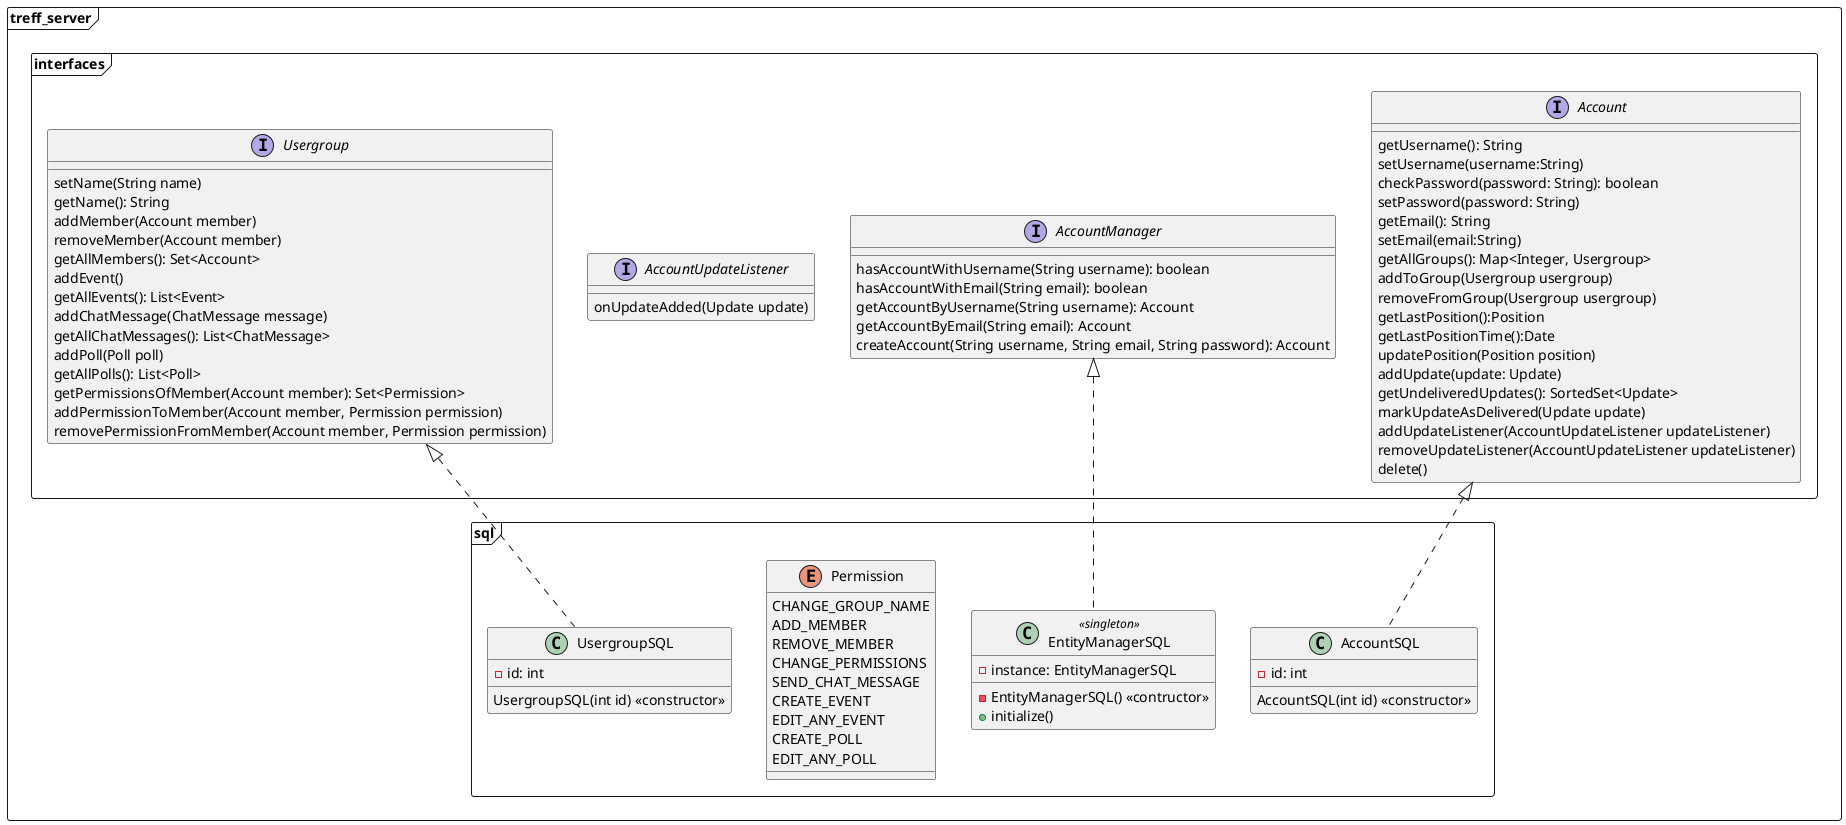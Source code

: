 @startuml
package treff_server <<Frame>> {
    package interfaces <<Frame>> {
        interface Account {
            getUsername(): String
            setUsername(username:String)
            checkPassword(password: String): boolean
            setPassword(password: String)
            getEmail(): String
            setEmail(email:String)
            getAllGroups(): Map<Integer, Usergroup>
            addToGroup(Usergroup usergroup)
            removeFromGroup(Usergroup usergroup)
            getLastPosition():Position
            getLastPositionTime():Date
            updatePosition(Position position)
            addUpdate(update: Update)
            getUndeliveredUpdates(): SortedSet<Update>
            markUpdateAsDelivered(Update update)
            addUpdateListener(AccountUpdateListener updateListener)
            removeUpdateListener(AccountUpdateListener updateListener)
            delete()
        }

        interface AccountManager {
            hasAccountWithUsername(String username): boolean
            hasAccountWithEmail(String email): boolean
            getAccountByUsername(String username): Account
            getAccountByEmail(String email): Account
            createAccount(String username, String email, String password): Account
        }

        interface AccountUpdateListener {
            onUpdateAdded(Update update)
        }

        interface Usergroup {
            setName(String name)
            getName(): String
            addMember(Account member)
            removeMember(Account member)
            getAllMembers(): Set<Account>
            addEvent()
            getAllEvents(): List<Event>
            addChatMessage(ChatMessage message)
            getAllChatMessages(): List<ChatMessage>
            addPoll(Poll poll)
            getAllPolls(): List<Poll>
            getPermissionsOfMember(Account member): Set<Permission>
            addPermissionToMember(Account member, Permission permission)
            removePermissionFromMember(Account member, Permission permission)
        }
    }

    package sql <<Frame>> {
        class AccountSQL {
            -id: int

            AccountSQL(int id) <<constructor>>
        }

        class EntityManagerSQL <<singleton>>{
            -instance: EntityManagerSQL

            -EntityManagerSQL() <<contructor>>
            +initialize()
        }

        enum Permission {
            CHANGE_GROUP_NAME
            ADD_MEMBER
            REMOVE_MEMBER
            CHANGE_PERMISSIONS
            SEND_CHAT_MESSAGE
            CREATE_EVENT
            EDIT_ANY_EVENT
            CREATE_POLL
            EDIT_ANY_POLL
        }

        class UsergroupSQL {
            -id: int

            UsergroupSQL(int id) <<constructor>>
        }
    }

    Account <|.. AccountSQL
    AccountManager <|.. EntityManagerSQL
    Usergroup <|.. UsergroupSQL
}
@enduml
